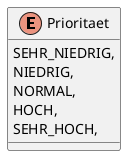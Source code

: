 @startuml
enum Prioritaet {
    SEHR_NIEDRIG,
    NIEDRIG,
    NORMAL,
    HOCH,
    SEHR_HOCH,
}
@enduml
